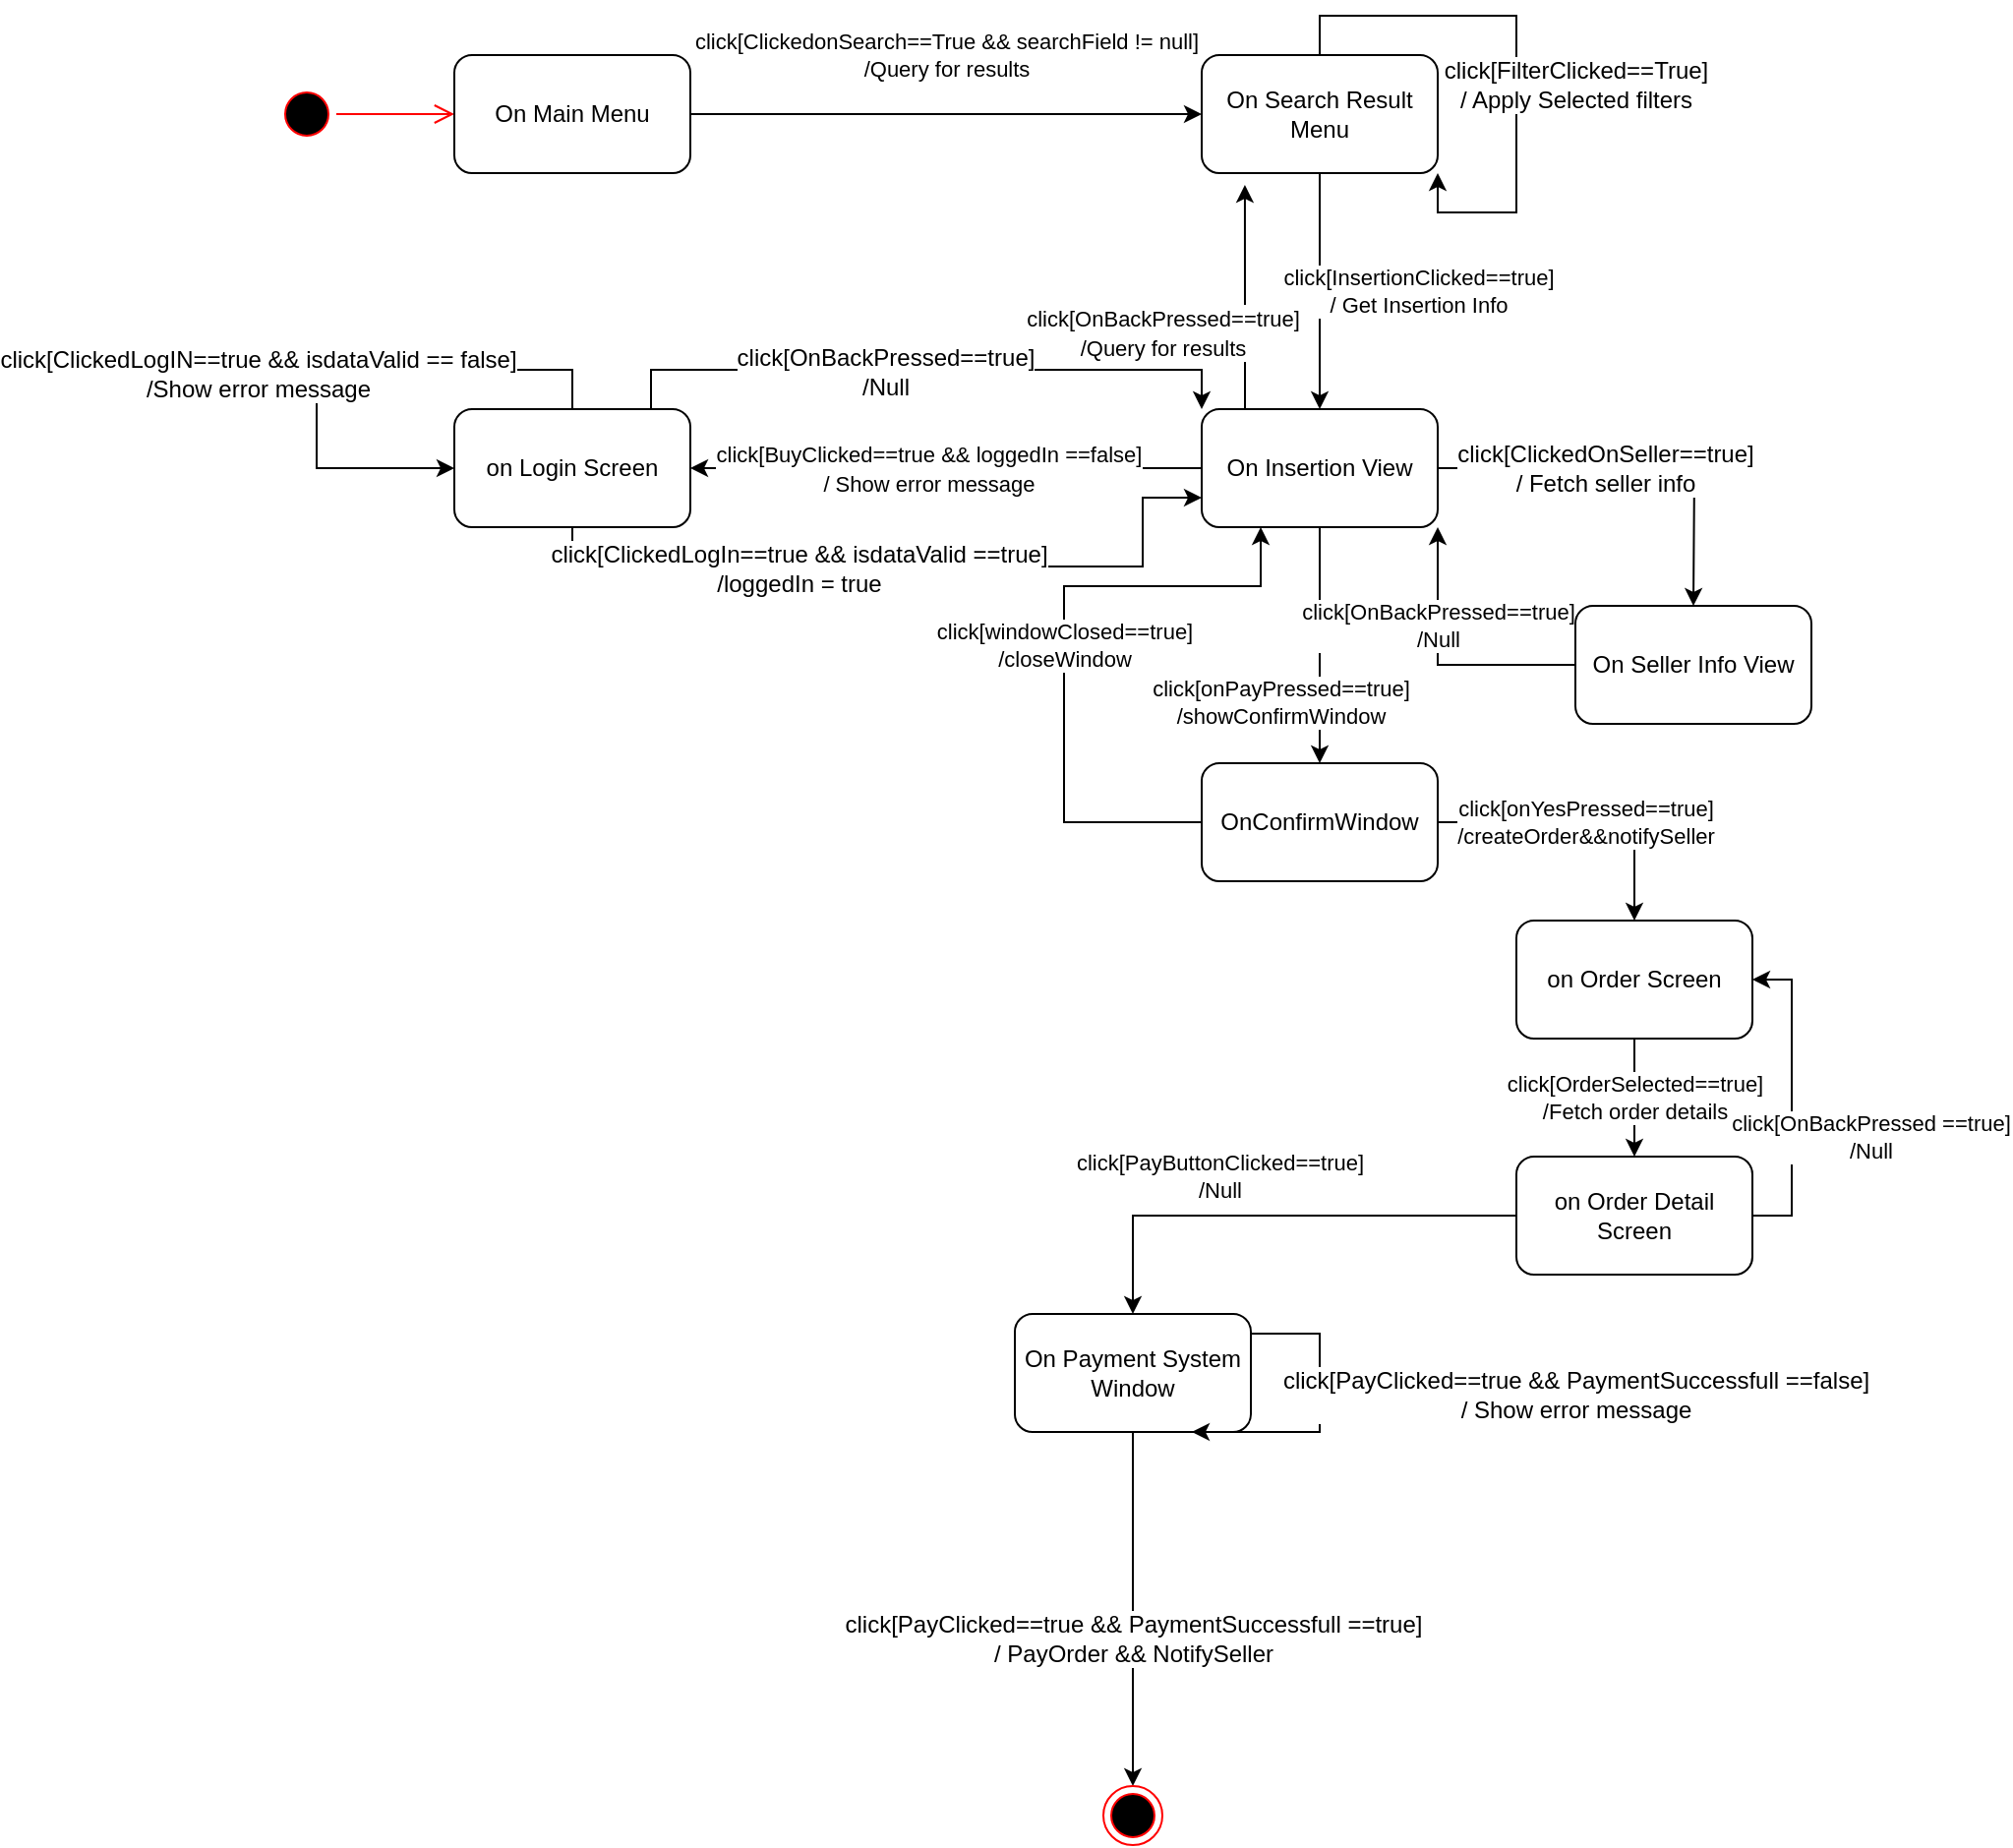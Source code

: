 <mxfile version="12.6.2" type="device"><diagram id="C95TOgXuj9wVYb7dIQU0" name="Page-1"><mxGraphModel dx="1728" dy="885" grid="1" gridSize="10" guides="1" tooltips="1" connect="1" arrows="1" fold="1" page="1" pageScale="1" pageWidth="827" pageHeight="1169" math="0" shadow="0"><root><mxCell id="0"/><mxCell id="1" parent="0"/><mxCell id="94voG1-HT71qGpbsWAjW-1" value="" style="ellipse;html=1;shape=startState;fillColor=#000000;strokeColor=#ff0000;" parent="1" vertex="1"><mxGeometry x="20" y="55" width="30" height="30" as="geometry"/></mxCell><mxCell id="94voG1-HT71qGpbsWAjW-2" value="" style="edgeStyle=orthogonalEdgeStyle;html=1;verticalAlign=bottom;endArrow=open;endSize=8;strokeColor=#ff0000;entryX=0;entryY=0.5;entryDx=0;entryDy=0;" parent="1" source="94voG1-HT71qGpbsWAjW-1" target="94voG1-HT71qGpbsWAjW-3" edge="1"><mxGeometry relative="1" as="geometry"><mxPoint x="140" y="70" as="targetPoint"/></mxGeometry></mxCell><mxCell id="94voG1-HT71qGpbsWAjW-6" value="click[ClickedonSearch==True &amp;amp;&amp;amp; searchField != null]&lt;br&gt;/Query for results" style="edgeStyle=orthogonalEdgeStyle;rounded=0;orthogonalLoop=1;jettySize=auto;html=1;entryX=0;entryY=0.5;entryDx=0;entryDy=0;" parent="1" source="94voG1-HT71qGpbsWAjW-3" target="94voG1-HT71qGpbsWAjW-5" edge="1"><mxGeometry y="30" relative="1" as="geometry"><mxPoint as="offset"/></mxGeometry></mxCell><mxCell id="94voG1-HT71qGpbsWAjW-3" value="On Main Menu" style="rounded=1;whiteSpace=wrap;html=1;" parent="1" vertex="1"><mxGeometry x="110" y="40" width="120" height="60" as="geometry"/></mxCell><mxCell id="94voG1-HT71qGpbsWAjW-10" value="click[InsertionClicked==true]&lt;br&gt;/ Get Insertion Info" style="edgeStyle=orthogonalEdgeStyle;rounded=0;orthogonalLoop=1;jettySize=auto;html=1;entryX=0.5;entryY=0;entryDx=0;entryDy=0;" parent="1" source="94voG1-HT71qGpbsWAjW-5" target="94voG1-HT71qGpbsWAjW-9" edge="1"><mxGeometry y="50" relative="1" as="geometry"><mxPoint as="offset"/></mxGeometry></mxCell><mxCell id="94voG1-HT71qGpbsWAjW-5" value="On Search Result Menu" style="rounded=1;whiteSpace=wrap;html=1;" parent="1" vertex="1"><mxGeometry x="490" y="40" width="120" height="60" as="geometry"/></mxCell><mxCell id="94voG1-HT71qGpbsWAjW-7" style="edgeStyle=orthogonalEdgeStyle;rounded=0;orthogonalLoop=1;jettySize=auto;html=1;entryX=1;entryY=1;entryDx=0;entryDy=0;" parent="1" source="94voG1-HT71qGpbsWAjW-5" target="94voG1-HT71qGpbsWAjW-5" edge="1"><mxGeometry relative="1" as="geometry"><Array as="points"><mxPoint x="550" y="20"/><mxPoint x="650" y="20"/><mxPoint x="650" y="120"/><mxPoint x="610" y="120"/></Array></mxGeometry></mxCell><mxCell id="94voG1-HT71qGpbsWAjW-8" value="click[FilterClicked==True]&lt;br&gt;/ Apply Selected filters" style="text;html=1;align=center;verticalAlign=middle;resizable=0;points=[];;labelBackgroundColor=#ffffff;" parent="94voG1-HT71qGpbsWAjW-7" vertex="1" connectable="0"><mxGeometry x="0.021" y="-3" relative="1" as="geometry"><mxPoint x="33" y="12" as="offset"/></mxGeometry></mxCell><mxCell id="94voG1-HT71qGpbsWAjW-11" style="edgeStyle=orthogonalEdgeStyle;rounded=0;orthogonalLoop=1;jettySize=auto;html=1;" parent="1" source="94voG1-HT71qGpbsWAjW-9" edge="1"><mxGeometry relative="1" as="geometry"><mxPoint x="740" y="320" as="targetPoint"/></mxGeometry></mxCell><mxCell id="94voG1-HT71qGpbsWAjW-12" value="click[ClickedOnSeller==true]&lt;br&gt;/ Fetch seller info" style="text;html=1;align=center;verticalAlign=middle;resizable=0;points=[];;labelBackgroundColor=#ffffff;" parent="94voG1-HT71qGpbsWAjW-11" vertex="1" connectable="0"><mxGeometry x="-0.15" relative="1" as="geometry"><mxPoint as="offset"/></mxGeometry></mxCell><mxCell id="94voG1-HT71qGpbsWAjW-15" style="edgeStyle=orthogonalEdgeStyle;rounded=0;orthogonalLoop=1;jettySize=auto;html=1;entryX=0.183;entryY=1.1;entryDx=0;entryDy=0;entryPerimeter=0;" parent="1" source="94voG1-HT71qGpbsWAjW-9" target="94voG1-HT71qGpbsWAjW-5" edge="1"><mxGeometry relative="1" as="geometry"><Array as="points"><mxPoint x="512" y="190"/><mxPoint x="512" y="190"/></Array></mxGeometry></mxCell><mxCell id="94voG1-HT71qGpbsWAjW-16" value="&lt;span style=&quot;font-size: 11px&quot;&gt;click[OnBackPressed==true]&lt;/span&gt;&lt;br style=&quot;font-size: 11px&quot;&gt;&lt;span style=&quot;font-size: 11px&quot;&gt;/Query for results&lt;/span&gt;" style="text;html=1;align=center;verticalAlign=middle;resizable=0;points=[];;labelBackgroundColor=#ffffff;" parent="94voG1-HT71qGpbsWAjW-15" vertex="1" connectable="0"><mxGeometry x="-0.316" y="2" relative="1" as="geometry"><mxPoint x="-40" as="offset"/></mxGeometry></mxCell><mxCell id="94voG1-HT71qGpbsWAjW-27" style="edgeStyle=orthogonalEdgeStyle;rounded=0;orthogonalLoop=1;jettySize=auto;html=1;entryX=1;entryY=0.5;entryDx=0;entryDy=0;" parent="1" source="94voG1-HT71qGpbsWAjW-9" target="94voG1-HT71qGpbsWAjW-26" edge="1"><mxGeometry relative="1" as="geometry"/></mxCell><mxCell id="94voG1-HT71qGpbsWAjW-28" value="&lt;span style=&quot;font-size: 11px&quot;&gt;click[BuyClicked==true &amp;amp;&amp;amp; loggedIn ==false]&lt;/span&gt;&lt;br style=&quot;font-size: 11px&quot;&gt;&lt;span style=&quot;font-size: 11px&quot;&gt;/ Show error message&lt;/span&gt;" style="text;html=1;align=center;verticalAlign=middle;resizable=0;points=[];;labelBackgroundColor=#ffffff;" parent="94voG1-HT71qGpbsWAjW-27" vertex="1" connectable="0"><mxGeometry x="0.25" y="2" relative="1" as="geometry"><mxPoint x="23" y="-2" as="offset"/></mxGeometry></mxCell><mxCell id="vqGQTgjnNP4pRDwrJf5L-2" value="click[onPayPressed==true]&lt;br&gt;/showConfirmWindow" style="edgeStyle=orthogonalEdgeStyle;rounded=0;orthogonalLoop=1;jettySize=auto;html=1;entryX=0.5;entryY=0;entryDx=0;entryDy=0;" edge="1" parent="1" source="94voG1-HT71qGpbsWAjW-9" target="vqGQTgjnNP4pRDwrJf5L-1"><mxGeometry x="0.5" y="-20" relative="1" as="geometry"><mxPoint y="-1" as="offset"/></mxGeometry></mxCell><mxCell id="94voG1-HT71qGpbsWAjW-9" value="On Insertion View" style="rounded=1;whiteSpace=wrap;html=1;" parent="1" vertex="1"><mxGeometry x="490" y="220" width="120" height="60" as="geometry"/></mxCell><mxCell id="94voG1-HT71qGpbsWAjW-14" value="click[OnBackPressed==true]&lt;br&gt;/Null" style="edgeStyle=orthogonalEdgeStyle;rounded=0;orthogonalLoop=1;jettySize=auto;html=1;entryX=1;entryY=1;entryDx=0;entryDy=0;" parent="1" source="94voG1-HT71qGpbsWAjW-13" target="94voG1-HT71qGpbsWAjW-9" edge="1"><mxGeometry y="-20" relative="1" as="geometry"><mxPoint x="-20" y="-20" as="offset"/></mxGeometry></mxCell><mxCell id="94voG1-HT71qGpbsWAjW-13" value="On Seller Info View" style="rounded=1;whiteSpace=wrap;html=1;" parent="1" vertex="1"><mxGeometry x="680" y="320" width="120" height="60" as="geometry"/></mxCell><mxCell id="94voG1-HT71qGpbsWAjW-22" style="edgeStyle=orthogonalEdgeStyle;rounded=0;orthogonalLoop=1;jettySize=auto;html=1;entryX=0.5;entryY=0;entryDx=0;entryDy=0;" parent="1" source="94voG1-HT71qGpbsWAjW-17" target="94voG1-HT71qGpbsWAjW-21" edge="1"><mxGeometry relative="1" as="geometry"/></mxCell><mxCell id="94voG1-HT71qGpbsWAjW-23" value="click[PayClicked==true &amp;amp;&amp;amp; PaymentSuccessfull ==true]&lt;br&gt;/ PayOrder &amp;amp;&amp;amp; NotifySeller" style="text;html=1;align=center;verticalAlign=middle;resizable=0;points=[];;labelBackgroundColor=#ffffff;" parent="94voG1-HT71qGpbsWAjW-22" vertex="1" connectable="0"><mxGeometry x="0.167" relative="1" as="geometry"><mxPoint as="offset"/></mxGeometry></mxCell><mxCell id="94voG1-HT71qGpbsWAjW-17" value="On Payment System Window" style="rounded=1;whiteSpace=wrap;html=1;" parent="1" vertex="1"><mxGeometry x="395" y="680" width="120" height="60" as="geometry"/></mxCell><mxCell id="94voG1-HT71qGpbsWAjW-21" value="" style="ellipse;html=1;shape=endState;fillColor=#000000;strokeColor=#ff0000;" parent="1" vertex="1"><mxGeometry x="440" y="920" width="30" height="30" as="geometry"/></mxCell><mxCell id="94voG1-HT71qGpbsWAjW-24" style="edgeStyle=orthogonalEdgeStyle;rounded=0;orthogonalLoop=1;jettySize=auto;html=1;entryX=0.75;entryY=1;entryDx=0;entryDy=0;" parent="1" source="94voG1-HT71qGpbsWAjW-17" target="94voG1-HT71qGpbsWAjW-17" edge="1"><mxGeometry relative="1" as="geometry"><Array as="points"><mxPoint x="550" y="690"/><mxPoint x="550" y="740"/></Array></mxGeometry></mxCell><mxCell id="94voG1-HT71qGpbsWAjW-25" value="click[PayClicked==true &amp;amp;&amp;amp; PaymentSuccessfull ==false]&lt;br&gt;/ Show error message" style="text;html=1;align=center;verticalAlign=middle;resizable=0;points=[];;labelBackgroundColor=#ffffff;" parent="94voG1-HT71qGpbsWAjW-24" vertex="1" connectable="0"><mxGeometry x="0.162" y="-1" relative="1" as="geometry"><mxPoint x="132.18" y="-18.71" as="offset"/></mxGeometry></mxCell><mxCell id="94voG1-HT71qGpbsWAjW-29" style="edgeStyle=orthogonalEdgeStyle;rounded=0;orthogonalLoop=1;jettySize=auto;html=1;entryX=0;entryY=0.75;entryDx=0;entryDy=0;" parent="1" source="94voG1-HT71qGpbsWAjW-26" target="94voG1-HT71qGpbsWAjW-9" edge="1"><mxGeometry relative="1" as="geometry"><Array as="points"><mxPoint x="170" y="300"/><mxPoint x="460" y="300"/><mxPoint x="460" y="265"/></Array></mxGeometry></mxCell><mxCell id="94voG1-HT71qGpbsWAjW-30" value="click[ClickedLogIn==true &amp;amp;&amp;amp; isdataValid ==true]&lt;br&gt;/loggedIn = true" style="text;html=1;align=center;verticalAlign=middle;resizable=0;points=[];;labelBackgroundColor=#ffffff;" parent="94voG1-HT71qGpbsWAjW-29" vertex="1" connectable="0"><mxGeometry x="-0.323" y="-1" relative="1" as="geometry"><mxPoint x="8" as="offset"/></mxGeometry></mxCell><mxCell id="94voG1-HT71qGpbsWAjW-31" style="edgeStyle=orthogonalEdgeStyle;rounded=0;orthogonalLoop=1;jettySize=auto;html=1;entryX=0;entryY=0;entryDx=0;entryDy=0;" parent="1" source="94voG1-HT71qGpbsWAjW-26" target="94voG1-HT71qGpbsWAjW-9" edge="1"><mxGeometry relative="1" as="geometry"><Array as="points"><mxPoint x="210" y="200"/><mxPoint x="490" y="200"/></Array></mxGeometry></mxCell><mxCell id="94voG1-HT71qGpbsWAjW-32" value="click[OnBackPressed==true]&lt;br&gt;/Null" style="text;html=1;align=center;verticalAlign=middle;resizable=0;points=[];;labelBackgroundColor=#ffffff;" parent="94voG1-HT71qGpbsWAjW-31" vertex="1" connectable="0"><mxGeometry x="-0.133" y="-1" relative="1" as="geometry"><mxPoint as="offset"/></mxGeometry></mxCell><mxCell id="94voG1-HT71qGpbsWAjW-26" value="on Login Screen" style="rounded=1;whiteSpace=wrap;html=1;" parent="1" vertex="1"><mxGeometry x="110" y="220" width="120" height="60" as="geometry"/></mxCell><mxCell id="94voG1-HT71qGpbsWAjW-33" style="edgeStyle=orthogonalEdgeStyle;rounded=0;orthogonalLoop=1;jettySize=auto;html=1;entryX=0;entryY=0.5;entryDx=0;entryDy=0;" parent="1" source="94voG1-HT71qGpbsWAjW-26" target="94voG1-HT71qGpbsWAjW-26" edge="1"><mxGeometry relative="1" as="geometry"><Array as="points"><mxPoint x="170" y="200"/><mxPoint x="40" y="200"/><mxPoint x="40" y="250"/></Array></mxGeometry></mxCell><mxCell id="94voG1-HT71qGpbsWAjW-34" value="click[ClickedLogIN==true &amp;amp;&amp;amp; isdataValid == false]&lt;br&gt;/Show error message" style="text;html=1;align=center;verticalAlign=middle;resizable=0;points=[];;labelBackgroundColor=#ffffff;" parent="94voG1-HT71qGpbsWAjW-33" vertex="1" connectable="0"><mxGeometry x="-0.193" y="2" relative="1" as="geometry"><mxPoint x="-71" as="offset"/></mxGeometry></mxCell><mxCell id="vqGQTgjnNP4pRDwrJf5L-5" value="click[windowClosed==true]&lt;br&gt;/closeWindow" style="edgeStyle=orthogonalEdgeStyle;rounded=0;orthogonalLoop=1;jettySize=auto;html=1;entryX=0.25;entryY=1;entryDx=0;entryDy=0;exitX=0;exitY=0.5;exitDx=0;exitDy=0;" edge="1" parent="1" source="vqGQTgjnNP4pRDwrJf5L-1" target="94voG1-HT71qGpbsWAjW-9"><mxGeometry relative="1" as="geometry"><Array as="points"><mxPoint x="420" y="430"/><mxPoint x="420" y="310"/><mxPoint x="520" y="310"/></Array></mxGeometry></mxCell><mxCell id="vqGQTgjnNP4pRDwrJf5L-7" value="click[onYesPressed==true]&lt;br&gt;/createOrder&amp;amp;&amp;amp;notifySeller" style="edgeStyle=orthogonalEdgeStyle;rounded=0;orthogonalLoop=1;jettySize=auto;html=1;entryX=0.5;entryY=0;entryDx=0;entryDy=0;" edge="1" parent="1" source="vqGQTgjnNP4pRDwrJf5L-1" target="vqGQTgjnNP4pRDwrJf5L-6"><mxGeometry relative="1" as="geometry"/></mxCell><mxCell id="vqGQTgjnNP4pRDwrJf5L-1" value="OnConfirmWindow" style="rounded=1;whiteSpace=wrap;html=1;" vertex="1" parent="1"><mxGeometry x="490" y="400" width="120" height="60" as="geometry"/></mxCell><mxCell id="vqGQTgjnNP4pRDwrJf5L-10" value="click[OrderSelected==true]&lt;br&gt;/Fetch order details" style="edgeStyle=orthogonalEdgeStyle;rounded=0;orthogonalLoop=1;jettySize=auto;html=1;entryX=0.5;entryY=0;entryDx=0;entryDy=0;" edge="1" parent="1" source="vqGQTgjnNP4pRDwrJf5L-6" target="vqGQTgjnNP4pRDwrJf5L-9"><mxGeometry relative="1" as="geometry"/></mxCell><mxCell id="vqGQTgjnNP4pRDwrJf5L-6" value="on Order Screen" style="rounded=1;whiteSpace=wrap;html=1;" vertex="1" parent="1"><mxGeometry x="650" y="480" width="120" height="60" as="geometry"/></mxCell><mxCell id="vqGQTgjnNP4pRDwrJf5L-11" value="click[OnBackPressed ==true]&lt;br&gt;/Null" style="edgeStyle=orthogonalEdgeStyle;rounded=0;orthogonalLoop=1;jettySize=auto;html=1;entryX=1;entryY=0.5;entryDx=0;entryDy=0;" edge="1" parent="1" source="vqGQTgjnNP4pRDwrJf5L-9" target="vqGQTgjnNP4pRDwrJf5L-6"><mxGeometry x="-0.249" y="-40" relative="1" as="geometry"><Array as="points"><mxPoint x="790" y="630"/><mxPoint x="790" y="510"/></Array><mxPoint as="offset"/></mxGeometry></mxCell><mxCell id="vqGQTgjnNP4pRDwrJf5L-12" value="click[PayButtonClicked==true]&lt;br&gt;/Null" style="edgeStyle=orthogonalEdgeStyle;rounded=0;orthogonalLoop=1;jettySize=auto;html=1;" edge="1" parent="1" source="vqGQTgjnNP4pRDwrJf5L-9" target="94voG1-HT71qGpbsWAjW-17"><mxGeometry x="0.229" y="-20" relative="1" as="geometry"><mxPoint x="-1" as="offset"/></mxGeometry></mxCell><mxCell id="vqGQTgjnNP4pRDwrJf5L-9" value="on Order Detail Screen" style="rounded=1;whiteSpace=wrap;html=1;" vertex="1" parent="1"><mxGeometry x="650" y="600" width="120" height="60" as="geometry"/></mxCell></root></mxGraphModel></diagram></mxfile>